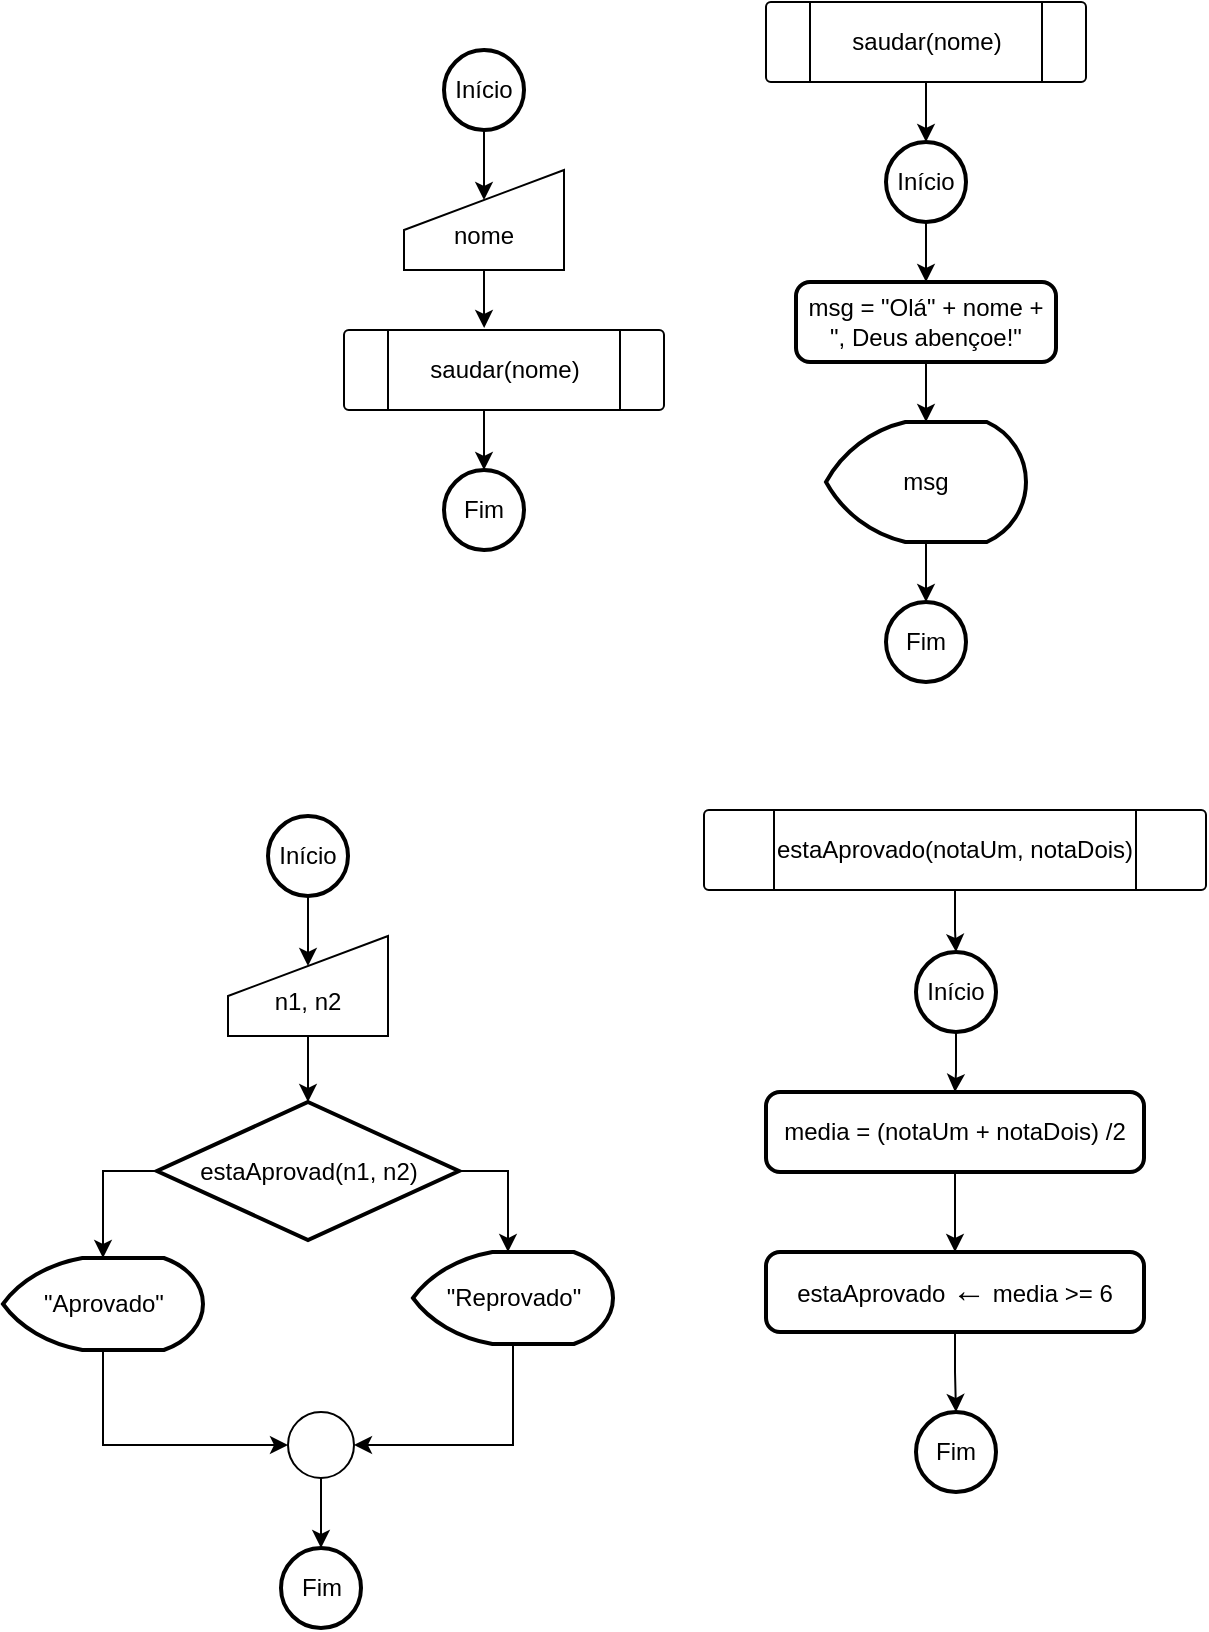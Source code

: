 <mxfile version="21.2.1" type="github">
  <diagram name="Page-1" id="fyhREZghMA31tkUR0o6G">
    <mxGraphModel dx="1434" dy="802" grid="0" gridSize="10" guides="1" tooltips="1" connect="1" arrows="1" fold="1" page="1" pageScale="1" pageWidth="850" pageHeight="1100" math="0" shadow="0">
      <root>
        <mxCell id="0" />
        <mxCell id="1" parent="0" />
        <mxCell id="hp9r5W1owC8Be0pyzyPS-10" style="edgeStyle=orthogonalEdgeStyle;rounded=0;orthogonalLoop=1;jettySize=auto;html=1;" parent="1" source="hp9r5W1owC8Be0pyzyPS-4" target="hp9r5W1owC8Be0pyzyPS-5" edge="1">
          <mxGeometry relative="1" as="geometry" />
        </mxCell>
        <mxCell id="hp9r5W1owC8Be0pyzyPS-4" value="saudar(nome)" style="verticalLabelPosition=middle;verticalAlign=middle;html=1;shape=process;whiteSpace=wrap;rounded=1;size=0.14;arcSize=6;align=center;labelPosition=center;" parent="1" vertex="1">
          <mxGeometry x="481" y="36" width="160" height="40" as="geometry" />
        </mxCell>
        <mxCell id="hp9r5W1owC8Be0pyzyPS-12" style="edgeStyle=orthogonalEdgeStyle;rounded=0;orthogonalLoop=1;jettySize=auto;html=1;entryX=0.5;entryY=0;entryDx=0;entryDy=0;" parent="1" source="hp9r5W1owC8Be0pyzyPS-5" target="hp9r5W1owC8Be0pyzyPS-8" edge="1">
          <mxGeometry relative="1" as="geometry" />
        </mxCell>
        <mxCell id="hp9r5W1owC8Be0pyzyPS-5" value="Início" style="strokeWidth=2;html=1;shape=mxgraph.flowchart.start_2;whiteSpace=wrap;" parent="1" vertex="1">
          <mxGeometry x="541" y="106" width="40" height="40" as="geometry" />
        </mxCell>
        <mxCell id="hp9r5W1owC8Be0pyzyPS-6" value="Fim" style="strokeWidth=2;html=1;shape=mxgraph.flowchart.start_2;whiteSpace=wrap;" parent="1" vertex="1">
          <mxGeometry x="541" y="336" width="40" height="40" as="geometry" />
        </mxCell>
        <mxCell id="hp9r5W1owC8Be0pyzyPS-13" style="edgeStyle=orthogonalEdgeStyle;rounded=0;orthogonalLoop=1;jettySize=auto;html=1;entryX=0.5;entryY=0;entryDx=0;entryDy=0;entryPerimeter=0;" parent="1" source="hp9r5W1owC8Be0pyzyPS-8" target="hp9r5W1owC8Be0pyzyPS-9" edge="1">
          <mxGeometry relative="1" as="geometry" />
        </mxCell>
        <mxCell id="hp9r5W1owC8Be0pyzyPS-8" value="msg = &quot;Olá&quot; + nome + &quot;, Deus abençoe!&quot;" style="rounded=1;whiteSpace=wrap;html=1;absoluteArcSize=1;arcSize=14;strokeWidth=2;" parent="1" vertex="1">
          <mxGeometry x="496" y="176" width="130" height="40" as="geometry" />
        </mxCell>
        <mxCell id="hp9r5W1owC8Be0pyzyPS-14" value="" style="edgeStyle=orthogonalEdgeStyle;rounded=0;orthogonalLoop=1;jettySize=auto;html=1;" parent="1" source="hp9r5W1owC8Be0pyzyPS-9" target="hp9r5W1owC8Be0pyzyPS-6" edge="1">
          <mxGeometry relative="1" as="geometry" />
        </mxCell>
        <mxCell id="hp9r5W1owC8Be0pyzyPS-9" value="msg" style="strokeWidth=2;html=1;shape=mxgraph.flowchart.display;whiteSpace=wrap;" parent="1" vertex="1">
          <mxGeometry x="511" y="246" width="100" height="60" as="geometry" />
        </mxCell>
        <mxCell id="hp9r5W1owC8Be0pyzyPS-19" style="edgeStyle=orthogonalEdgeStyle;rounded=0;orthogonalLoop=1;jettySize=auto;html=1;exitX=0.5;exitY=1;exitDx=0;exitDy=0;exitPerimeter=0;entryX=0.5;entryY=0.3;entryDx=0;entryDy=0;entryPerimeter=0;" parent="1" source="hp9r5W1owC8Be0pyzyPS-15" target="hp9r5W1owC8Be0pyzyPS-16" edge="1">
          <mxGeometry relative="1" as="geometry" />
        </mxCell>
        <mxCell id="hp9r5W1owC8Be0pyzyPS-15" value="Início" style="strokeWidth=2;html=1;shape=mxgraph.flowchart.start_2;whiteSpace=wrap;" parent="1" vertex="1">
          <mxGeometry x="320" y="60" width="40" height="40" as="geometry" />
        </mxCell>
        <mxCell id="hp9r5W1owC8Be0pyzyPS-20" style="edgeStyle=orthogonalEdgeStyle;rounded=0;orthogonalLoop=1;jettySize=auto;html=1;entryX=0.438;entryY=-0.025;entryDx=0;entryDy=0;entryPerimeter=0;" parent="1" source="hp9r5W1owC8Be0pyzyPS-16" target="hp9r5W1owC8Be0pyzyPS-17" edge="1">
          <mxGeometry relative="1" as="geometry" />
        </mxCell>
        <mxCell id="hp9r5W1owC8Be0pyzyPS-16" value="&lt;br&gt;nome" style="shape=manualInput;whiteSpace=wrap;html=1;" parent="1" vertex="1">
          <mxGeometry x="300" y="120" width="80" height="50" as="geometry" />
        </mxCell>
        <mxCell id="hp9r5W1owC8Be0pyzyPS-21" style="edgeStyle=orthogonalEdgeStyle;rounded=0;orthogonalLoop=1;jettySize=auto;html=1;" parent="1" source="hp9r5W1owC8Be0pyzyPS-17" target="hp9r5W1owC8Be0pyzyPS-18" edge="1">
          <mxGeometry relative="1" as="geometry">
            <Array as="points">
              <mxPoint x="340" y="260" />
              <mxPoint x="340" y="260" />
            </Array>
          </mxGeometry>
        </mxCell>
        <mxCell id="hp9r5W1owC8Be0pyzyPS-17" value="saudar(nome)" style="verticalLabelPosition=middle;verticalAlign=middle;html=1;shape=process;whiteSpace=wrap;rounded=1;size=0.14;arcSize=6;align=center;labelPosition=center;" parent="1" vertex="1">
          <mxGeometry x="270" y="200" width="160" height="40" as="geometry" />
        </mxCell>
        <mxCell id="hp9r5W1owC8Be0pyzyPS-18" value="Fim" style="strokeWidth=2;html=1;shape=mxgraph.flowchart.start_2;whiteSpace=wrap;" parent="1" vertex="1">
          <mxGeometry x="320" y="270" width="40" height="40" as="geometry" />
        </mxCell>
        <mxCell id="xqYPpokGi1R01BpZKoZl-1" style="edgeStyle=orthogonalEdgeStyle;rounded=0;orthogonalLoop=1;jettySize=auto;html=1;" edge="1" parent="1" source="xqYPpokGi1R01BpZKoZl-2" target="xqYPpokGi1R01BpZKoZl-4">
          <mxGeometry relative="1" as="geometry" />
        </mxCell>
        <mxCell id="xqYPpokGi1R01BpZKoZl-2" value="estaAprovado(notaUm, notaDois)" style="verticalLabelPosition=middle;verticalAlign=middle;html=1;shape=process;whiteSpace=wrap;rounded=1;size=0.14;arcSize=6;align=center;labelPosition=center;" vertex="1" parent="1">
          <mxGeometry x="450" y="440" width="251" height="40" as="geometry" />
        </mxCell>
        <mxCell id="xqYPpokGi1R01BpZKoZl-3" style="edgeStyle=orthogonalEdgeStyle;rounded=0;orthogonalLoop=1;jettySize=auto;html=1;entryX=0.5;entryY=0;entryDx=0;entryDy=0;" edge="1" parent="1" source="xqYPpokGi1R01BpZKoZl-4" target="xqYPpokGi1R01BpZKoZl-7">
          <mxGeometry relative="1" as="geometry" />
        </mxCell>
        <mxCell id="xqYPpokGi1R01BpZKoZl-4" value="Início" style="strokeWidth=2;html=1;shape=mxgraph.flowchart.start_2;whiteSpace=wrap;" vertex="1" parent="1">
          <mxGeometry x="556" y="511" width="40" height="40" as="geometry" />
        </mxCell>
        <mxCell id="xqYPpokGi1R01BpZKoZl-5" value="Fim" style="strokeWidth=2;html=1;shape=mxgraph.flowchart.start_2;whiteSpace=wrap;" vertex="1" parent="1">
          <mxGeometry x="556" y="741" width="40" height="40" as="geometry" />
        </mxCell>
        <mxCell id="xqYPpokGi1R01BpZKoZl-6" style="edgeStyle=orthogonalEdgeStyle;rounded=0;orthogonalLoop=1;jettySize=auto;html=1;entryX=0.5;entryY=0;entryDx=0;entryDy=0;" edge="1" parent="1" source="xqYPpokGi1R01BpZKoZl-7" target="xqYPpokGi1R01BpZKoZl-10">
          <mxGeometry relative="1" as="geometry">
            <mxPoint x="576" y="651" as="targetPoint" />
          </mxGeometry>
        </mxCell>
        <mxCell id="xqYPpokGi1R01BpZKoZl-7" value="media = (notaUm + notaDois) /2" style="rounded=1;whiteSpace=wrap;html=1;absoluteArcSize=1;arcSize=14;strokeWidth=2;" vertex="1" parent="1">
          <mxGeometry x="481" y="581" width="189" height="40" as="geometry" />
        </mxCell>
        <mxCell id="xqYPpokGi1R01BpZKoZl-8" value="" style="edgeStyle=orthogonalEdgeStyle;rounded=0;orthogonalLoop=1;jettySize=auto;html=1;exitX=0.5;exitY=1;exitDx=0;exitDy=0;" edge="1" parent="1" source="xqYPpokGi1R01BpZKoZl-10" target="xqYPpokGi1R01BpZKoZl-5">
          <mxGeometry relative="1" as="geometry">
            <mxPoint x="576" y="711" as="sourcePoint" />
          </mxGeometry>
        </mxCell>
        <mxCell id="xqYPpokGi1R01BpZKoZl-10" value="estaAprovado &lt;font style=&quot;font-size: 17px;&quot;&gt;←&lt;/font&gt; media &amp;gt;= 6" style="rounded=1;whiteSpace=wrap;html=1;absoluteArcSize=1;arcSize=14;strokeWidth=2;" vertex="1" parent="1">
          <mxGeometry x="481" y="661" width="189" height="40" as="geometry" />
        </mxCell>
        <mxCell id="xqYPpokGi1R01BpZKoZl-14" style="edgeStyle=orthogonalEdgeStyle;rounded=0;orthogonalLoop=1;jettySize=auto;html=1;exitX=0.5;exitY=1;exitDx=0;exitDy=0;exitPerimeter=0;entryX=0.5;entryY=0.3;entryDx=0;entryDy=0;entryPerimeter=0;" edge="1" parent="1" source="xqYPpokGi1R01BpZKoZl-15" target="xqYPpokGi1R01BpZKoZl-17">
          <mxGeometry relative="1" as="geometry" />
        </mxCell>
        <mxCell id="xqYPpokGi1R01BpZKoZl-15" value="Início" style="strokeWidth=2;html=1;shape=mxgraph.flowchart.start_2;whiteSpace=wrap;" vertex="1" parent="1">
          <mxGeometry x="232" y="443" width="40" height="40" as="geometry" />
        </mxCell>
        <mxCell id="xqYPpokGi1R01BpZKoZl-16" style="edgeStyle=orthogonalEdgeStyle;rounded=0;orthogonalLoop=1;jettySize=auto;html=1;entryX=0.5;entryY=0;entryDx=0;entryDy=0;entryPerimeter=0;" edge="1" parent="1" source="xqYPpokGi1R01BpZKoZl-17" target="xqYPpokGi1R01BpZKoZl-21">
          <mxGeometry relative="1" as="geometry">
            <mxPoint x="252" y="590" as="targetPoint" />
          </mxGeometry>
        </mxCell>
        <mxCell id="xqYPpokGi1R01BpZKoZl-17" value="&lt;br&gt;n1, n2" style="shape=manualInput;whiteSpace=wrap;html=1;" vertex="1" parent="1">
          <mxGeometry x="212" y="503" width="80" height="50" as="geometry" />
        </mxCell>
        <mxCell id="xqYPpokGi1R01BpZKoZl-20" value="Fim" style="strokeWidth=2;html=1;shape=mxgraph.flowchart.start_2;whiteSpace=wrap;" vertex="1" parent="1">
          <mxGeometry x="238.5" y="809" width="40" height="40" as="geometry" />
        </mxCell>
        <mxCell id="xqYPpokGi1R01BpZKoZl-28" style="edgeStyle=orthogonalEdgeStyle;rounded=0;orthogonalLoop=1;jettySize=auto;html=1;" edge="1" parent="1" source="xqYPpokGi1R01BpZKoZl-21" target="xqYPpokGi1R01BpZKoZl-27">
          <mxGeometry relative="1" as="geometry">
            <Array as="points">
              <mxPoint x="352" y="621" />
            </Array>
          </mxGeometry>
        </mxCell>
        <mxCell id="xqYPpokGi1R01BpZKoZl-29" style="edgeStyle=orthogonalEdgeStyle;rounded=0;orthogonalLoop=1;jettySize=auto;html=1;entryX=0.5;entryY=0;entryDx=0;entryDy=0;entryPerimeter=0;exitX=0;exitY=0.5;exitDx=0;exitDy=0;exitPerimeter=0;" edge="1" parent="1" source="xqYPpokGi1R01BpZKoZl-21" target="xqYPpokGi1R01BpZKoZl-26">
          <mxGeometry relative="1" as="geometry" />
        </mxCell>
        <mxCell id="xqYPpokGi1R01BpZKoZl-21" value="estaAprovad(n1, n2)" style="strokeWidth=2;html=1;shape=mxgraph.flowchart.decision;whiteSpace=wrap;" vertex="1" parent="1">
          <mxGeometry x="176.5" y="586" width="151" height="69" as="geometry" />
        </mxCell>
        <mxCell id="xqYPpokGi1R01BpZKoZl-25" style="edgeStyle=orthogonalEdgeStyle;rounded=0;orthogonalLoop=1;jettySize=auto;html=1;entryX=0.5;entryY=0;entryDx=0;entryDy=0;entryPerimeter=0;" edge="1" parent="1" source="xqYPpokGi1R01BpZKoZl-23" target="xqYPpokGi1R01BpZKoZl-20">
          <mxGeometry relative="1" as="geometry" />
        </mxCell>
        <mxCell id="xqYPpokGi1R01BpZKoZl-23" value="" style="verticalLabelPosition=bottom;verticalAlign=top;html=1;shape=mxgraph.flowchart.on-page_reference;" vertex="1" parent="1">
          <mxGeometry x="242" y="741" width="33" height="33" as="geometry" />
        </mxCell>
        <mxCell id="xqYPpokGi1R01BpZKoZl-30" style="edgeStyle=orthogonalEdgeStyle;rounded=0;orthogonalLoop=1;jettySize=auto;html=1;entryX=0;entryY=0.5;entryDx=0;entryDy=0;entryPerimeter=0;exitX=0.5;exitY=1;exitDx=0;exitDy=0;exitPerimeter=0;" edge="1" parent="1" source="xqYPpokGi1R01BpZKoZl-26" target="xqYPpokGi1R01BpZKoZl-23">
          <mxGeometry relative="1" as="geometry" />
        </mxCell>
        <mxCell id="xqYPpokGi1R01BpZKoZl-26" value="&quot;Aprovado&quot;" style="strokeWidth=2;html=1;shape=mxgraph.flowchart.display;whiteSpace=wrap;" vertex="1" parent="1">
          <mxGeometry x="99.5" y="664" width="100" height="46" as="geometry" />
        </mxCell>
        <mxCell id="xqYPpokGi1R01BpZKoZl-31" style="edgeStyle=orthogonalEdgeStyle;rounded=0;orthogonalLoop=1;jettySize=auto;html=1;entryX=1;entryY=0.5;entryDx=0;entryDy=0;entryPerimeter=0;exitX=0.5;exitY=1;exitDx=0;exitDy=0;exitPerimeter=0;" edge="1" parent="1" source="xqYPpokGi1R01BpZKoZl-27" target="xqYPpokGi1R01BpZKoZl-23">
          <mxGeometry relative="1" as="geometry" />
        </mxCell>
        <mxCell id="xqYPpokGi1R01BpZKoZl-27" value="&quot;Reprovado&quot;" style="strokeWidth=2;html=1;shape=mxgraph.flowchart.display;whiteSpace=wrap;" vertex="1" parent="1">
          <mxGeometry x="304.5" y="661" width="100" height="46" as="geometry" />
        </mxCell>
      </root>
    </mxGraphModel>
  </diagram>
</mxfile>
